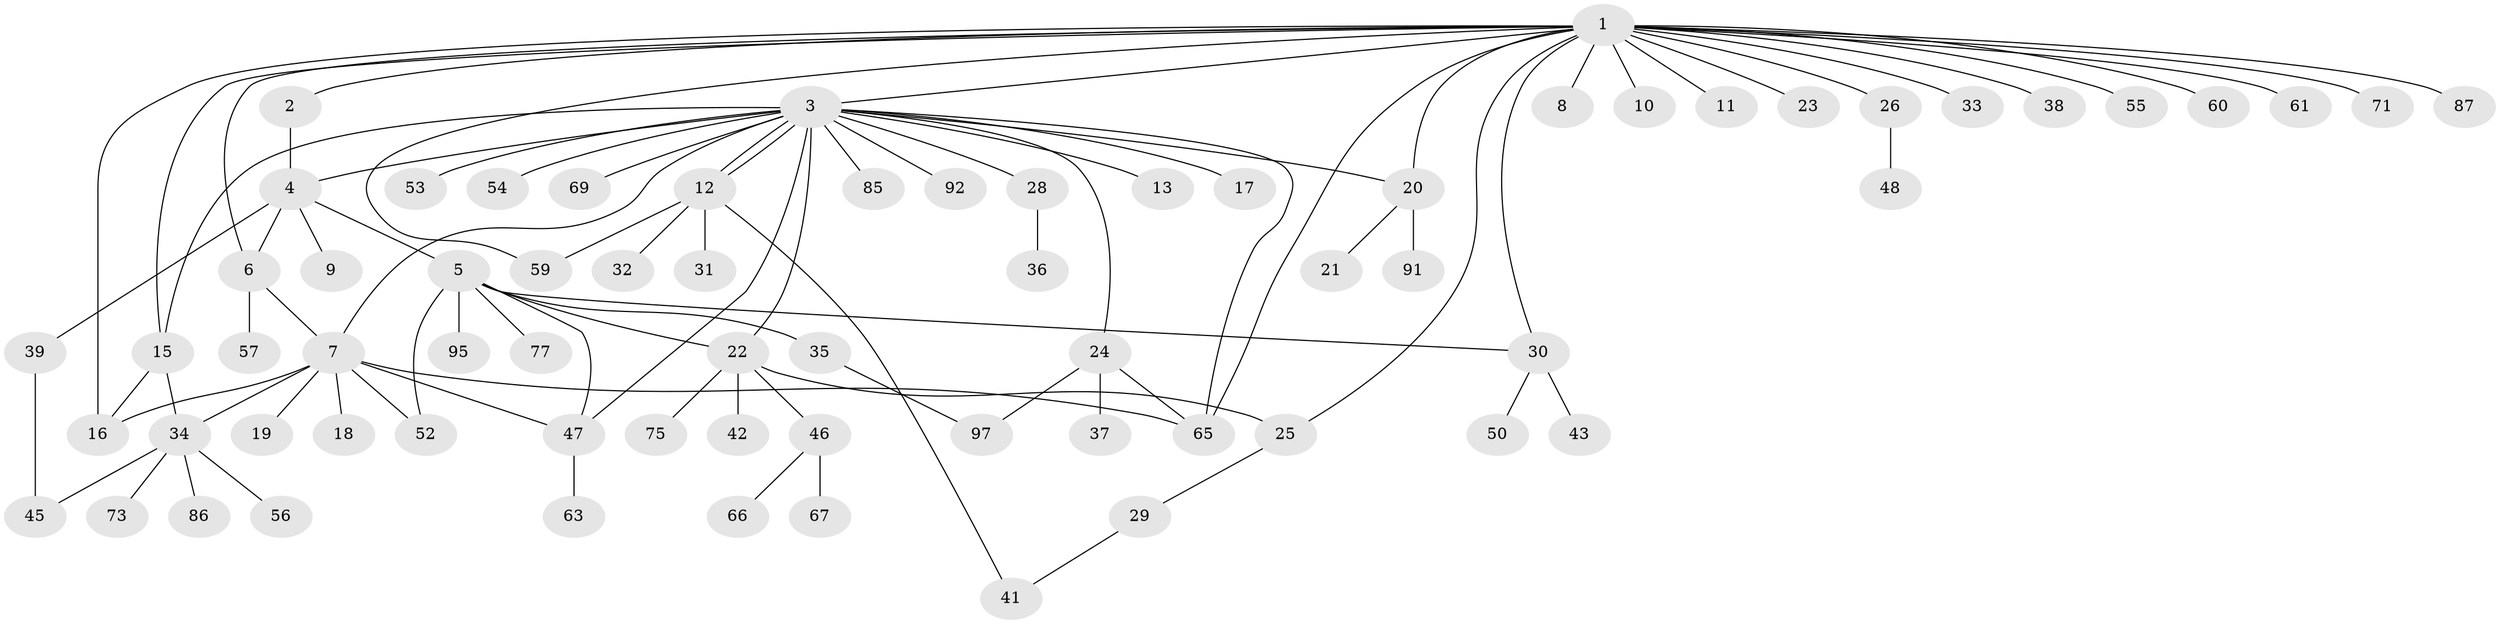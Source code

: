 // original degree distribution, {24: 0.01, 2: 0.2, 19: 0.01, 6: 0.04, 10: 0.01, 4: 0.06, 13: 0.01, 1: 0.55, 3: 0.08, 7: 0.01, 5: 0.02}
// Generated by graph-tools (version 1.1) at 2025/18/03/04/25 18:18:03]
// undirected, 70 vertices, 91 edges
graph export_dot {
graph [start="1"]
  node [color=gray90,style=filled];
  1;
  2;
  3;
  4;
  5 [super="+40+14"];
  6;
  7 [super="+74+78+79+89+88+70"];
  8;
  9;
  10;
  11;
  12;
  13;
  15 [super="+27"];
  16 [super="+80+62+99"];
  17;
  18;
  19;
  20;
  21;
  22;
  23 [super="+58+68"];
  24;
  25;
  26 [super="+44"];
  28;
  29;
  30 [super="+51"];
  31;
  32;
  33;
  34;
  35 [super="+49"];
  36;
  37;
  38;
  39;
  41;
  42;
  43;
  45;
  46;
  47;
  48;
  50;
  52;
  53;
  54;
  55;
  56;
  57;
  59;
  60;
  61 [super="+98"];
  63 [super="+83"];
  65 [super="+96+82+81"];
  66;
  67;
  69;
  71;
  73;
  75;
  77;
  85;
  86;
  87;
  91;
  92;
  95;
  97;
  1 -- 2;
  1 -- 3;
  1 -- 6;
  1 -- 8;
  1 -- 10;
  1 -- 11;
  1 -- 16;
  1 -- 20;
  1 -- 23 [weight=2];
  1 -- 25;
  1 -- 26;
  1 -- 30;
  1 -- 33;
  1 -- 38;
  1 -- 55;
  1 -- 59;
  1 -- 60;
  1 -- 61;
  1 -- 65 [weight=2];
  1 -- 71;
  1 -- 87;
  1 -- 15;
  2 -- 4;
  3 -- 4;
  3 -- 7;
  3 -- 12;
  3 -- 12;
  3 -- 13;
  3 -- 15;
  3 -- 17;
  3 -- 20;
  3 -- 22;
  3 -- 24;
  3 -- 28;
  3 -- 47;
  3 -- 53;
  3 -- 54;
  3 -- 69;
  3 -- 85;
  3 -- 92;
  3 -- 65;
  4 -- 5;
  4 -- 6;
  4 -- 9;
  4 -- 39;
  5 -- 22 [weight=2];
  5 -- 30;
  5 -- 35 [weight=2];
  5 -- 52;
  5 -- 77;
  5 -- 95;
  5 -- 47;
  6 -- 7;
  6 -- 57;
  7 -- 16;
  7 -- 18;
  7 -- 19;
  7 -- 34;
  7 -- 65;
  7 -- 47;
  7 -- 52;
  12 -- 31;
  12 -- 32;
  12 -- 41;
  12 -- 59;
  15 -- 16;
  15 -- 34;
  20 -- 21;
  20 -- 91;
  22 -- 25;
  22 -- 42;
  22 -- 46;
  22 -- 75;
  24 -- 37;
  24 -- 97;
  24 -- 65;
  25 -- 29;
  26 -- 48;
  28 -- 36;
  29 -- 41;
  30 -- 43;
  30 -- 50;
  34 -- 45;
  34 -- 56;
  34 -- 73;
  34 -- 86;
  35 -- 97;
  39 -- 45;
  46 -- 66;
  46 -- 67;
  47 -- 63;
}
